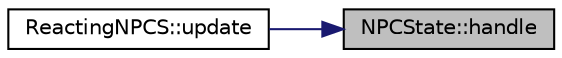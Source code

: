 digraph "NPCState::handle"
{
 // LATEX_PDF_SIZE
  edge [fontname="Helvetica",fontsize="10",labelfontname="Helvetica",labelfontsize="10"];
  node [fontname="Helvetica",fontsize="10",shape=record];
  rankdir="RL";
  Node1 [label="NPCState::handle",height=0.2,width=0.4,color="black", fillcolor="grey75", style="filled", fontcolor="black",tooltip="Pure virtual function to handle the behavior associated with the state."];
  Node1 -> Node2 [dir="back",color="midnightblue",fontsize="10",style="solid",fontname="Helvetica"];
  Node2 [label="ReactingNPCS::update",height=0.2,width=0.4,color="black", fillcolor="white", style="filled",URL="$classReactingNPCS.html#afc206d145750358e98204a9135b05276",tooltip="Updates the NPC's state based on observed changes."];
}
